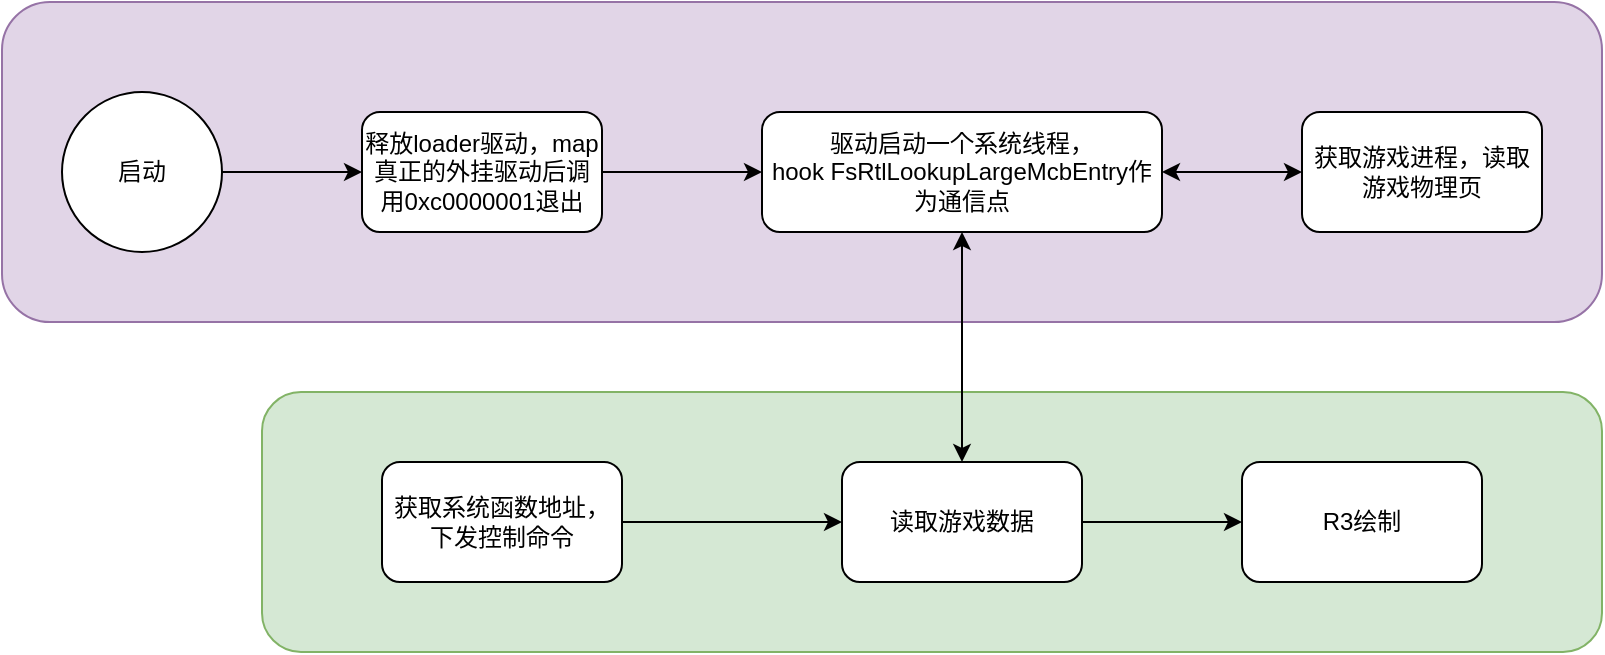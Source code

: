 <mxfile version="27.2.0">
  <diagram name="第 1 页" id="Av9KriwYrytemJW21NYz">
    <mxGraphModel dx="1971" dy="1118" grid="1" gridSize="10" guides="1" tooltips="1" connect="1" arrows="1" fold="1" page="1" pageScale="1" pageWidth="827" pageHeight="1169" math="0" shadow="0">
      <root>
        <mxCell id="0" />
        <mxCell id="1" parent="0" />
        <mxCell id="-b5SiPwhyzch_Mxq_aue-15" value="" style="rounded=1;whiteSpace=wrap;html=1;fillColor=#d5e8d4;strokeColor=#82b366;" vertex="1" parent="1">
          <mxGeometry x="260" y="695" width="670" height="130" as="geometry" />
        </mxCell>
        <mxCell id="-b5SiPwhyzch_Mxq_aue-8" value="" style="rounded=1;whiteSpace=wrap;html=1;fillColor=#e1d5e7;strokeColor=#9673a6;" vertex="1" parent="1">
          <mxGeometry x="130" y="500" width="800" height="160" as="geometry" />
        </mxCell>
        <mxCell id="-b5SiPwhyzch_Mxq_aue-3" value="" style="edgeStyle=orthogonalEdgeStyle;rounded=0;orthogonalLoop=1;jettySize=auto;html=1;" edge="1" parent="1" source="-b5SiPwhyzch_Mxq_aue-1" target="-b5SiPwhyzch_Mxq_aue-2">
          <mxGeometry relative="1" as="geometry" />
        </mxCell>
        <mxCell id="-b5SiPwhyzch_Mxq_aue-1" value="启动" style="ellipse;whiteSpace=wrap;html=1;aspect=fixed;" vertex="1" parent="1">
          <mxGeometry x="160" y="545" width="80" height="80" as="geometry" />
        </mxCell>
        <mxCell id="-b5SiPwhyzch_Mxq_aue-5" value="" style="edgeStyle=orthogonalEdgeStyle;rounded=0;orthogonalLoop=1;jettySize=auto;html=1;" edge="1" parent="1" source="-b5SiPwhyzch_Mxq_aue-2" target="-b5SiPwhyzch_Mxq_aue-4">
          <mxGeometry relative="1" as="geometry" />
        </mxCell>
        <mxCell id="-b5SiPwhyzch_Mxq_aue-2" value="释放loader驱动，map真正的外挂驱动后调用0xc0000001退出" style="rounded=1;whiteSpace=wrap;html=1;" vertex="1" parent="1">
          <mxGeometry x="310" y="555" width="120" height="60" as="geometry" />
        </mxCell>
        <mxCell id="-b5SiPwhyzch_Mxq_aue-7" value="" style="edgeStyle=orthogonalEdgeStyle;rounded=0;orthogonalLoop=1;jettySize=auto;html=1;startArrow=classic;startFill=1;" edge="1" parent="1" source="-b5SiPwhyzch_Mxq_aue-4" target="-b5SiPwhyzch_Mxq_aue-6">
          <mxGeometry relative="1" as="geometry" />
        </mxCell>
        <mxCell id="-b5SiPwhyzch_Mxq_aue-4" value="驱动启动一个系统线程，hook&amp;nbsp;FsRtlLookupLargeMcbEntry作为通信点" style="whiteSpace=wrap;html=1;rounded=1;" vertex="1" parent="1">
          <mxGeometry x="510" y="555" width="200" height="60" as="geometry" />
        </mxCell>
        <mxCell id="-b5SiPwhyzch_Mxq_aue-6" value="获取游戏进程，读取游戏物理页" style="whiteSpace=wrap;html=1;rounded=1;" vertex="1" parent="1">
          <mxGeometry x="780" y="555" width="120" height="60" as="geometry" />
        </mxCell>
        <mxCell id="-b5SiPwhyzch_Mxq_aue-11" value="" style="edgeStyle=orthogonalEdgeStyle;rounded=0;orthogonalLoop=1;jettySize=auto;html=1;" edge="1" parent="1" source="-b5SiPwhyzch_Mxq_aue-9" target="-b5SiPwhyzch_Mxq_aue-10">
          <mxGeometry relative="1" as="geometry" />
        </mxCell>
        <mxCell id="-b5SiPwhyzch_Mxq_aue-9" value="获取系统函数地址，下发控制命令" style="rounded=1;whiteSpace=wrap;html=1;" vertex="1" parent="1">
          <mxGeometry x="320" y="730" width="120" height="60" as="geometry" />
        </mxCell>
        <mxCell id="-b5SiPwhyzch_Mxq_aue-12" style="edgeStyle=orthogonalEdgeStyle;rounded=0;orthogonalLoop=1;jettySize=auto;html=1;entryX=0.5;entryY=1;entryDx=0;entryDy=0;startArrow=classic;startFill=1;" edge="1" parent="1" source="-b5SiPwhyzch_Mxq_aue-10" target="-b5SiPwhyzch_Mxq_aue-4">
          <mxGeometry relative="1" as="geometry" />
        </mxCell>
        <mxCell id="-b5SiPwhyzch_Mxq_aue-14" value="" style="edgeStyle=orthogonalEdgeStyle;rounded=0;orthogonalLoop=1;jettySize=auto;html=1;" edge="1" parent="1" source="-b5SiPwhyzch_Mxq_aue-10" target="-b5SiPwhyzch_Mxq_aue-13">
          <mxGeometry relative="1" as="geometry" />
        </mxCell>
        <mxCell id="-b5SiPwhyzch_Mxq_aue-10" value="读取游戏数据" style="whiteSpace=wrap;html=1;rounded=1;" vertex="1" parent="1">
          <mxGeometry x="550" y="730" width="120" height="60" as="geometry" />
        </mxCell>
        <mxCell id="-b5SiPwhyzch_Mxq_aue-13" value="R3绘制" style="whiteSpace=wrap;html=1;rounded=1;" vertex="1" parent="1">
          <mxGeometry x="750" y="730" width="120" height="60" as="geometry" />
        </mxCell>
      </root>
    </mxGraphModel>
  </diagram>
</mxfile>

